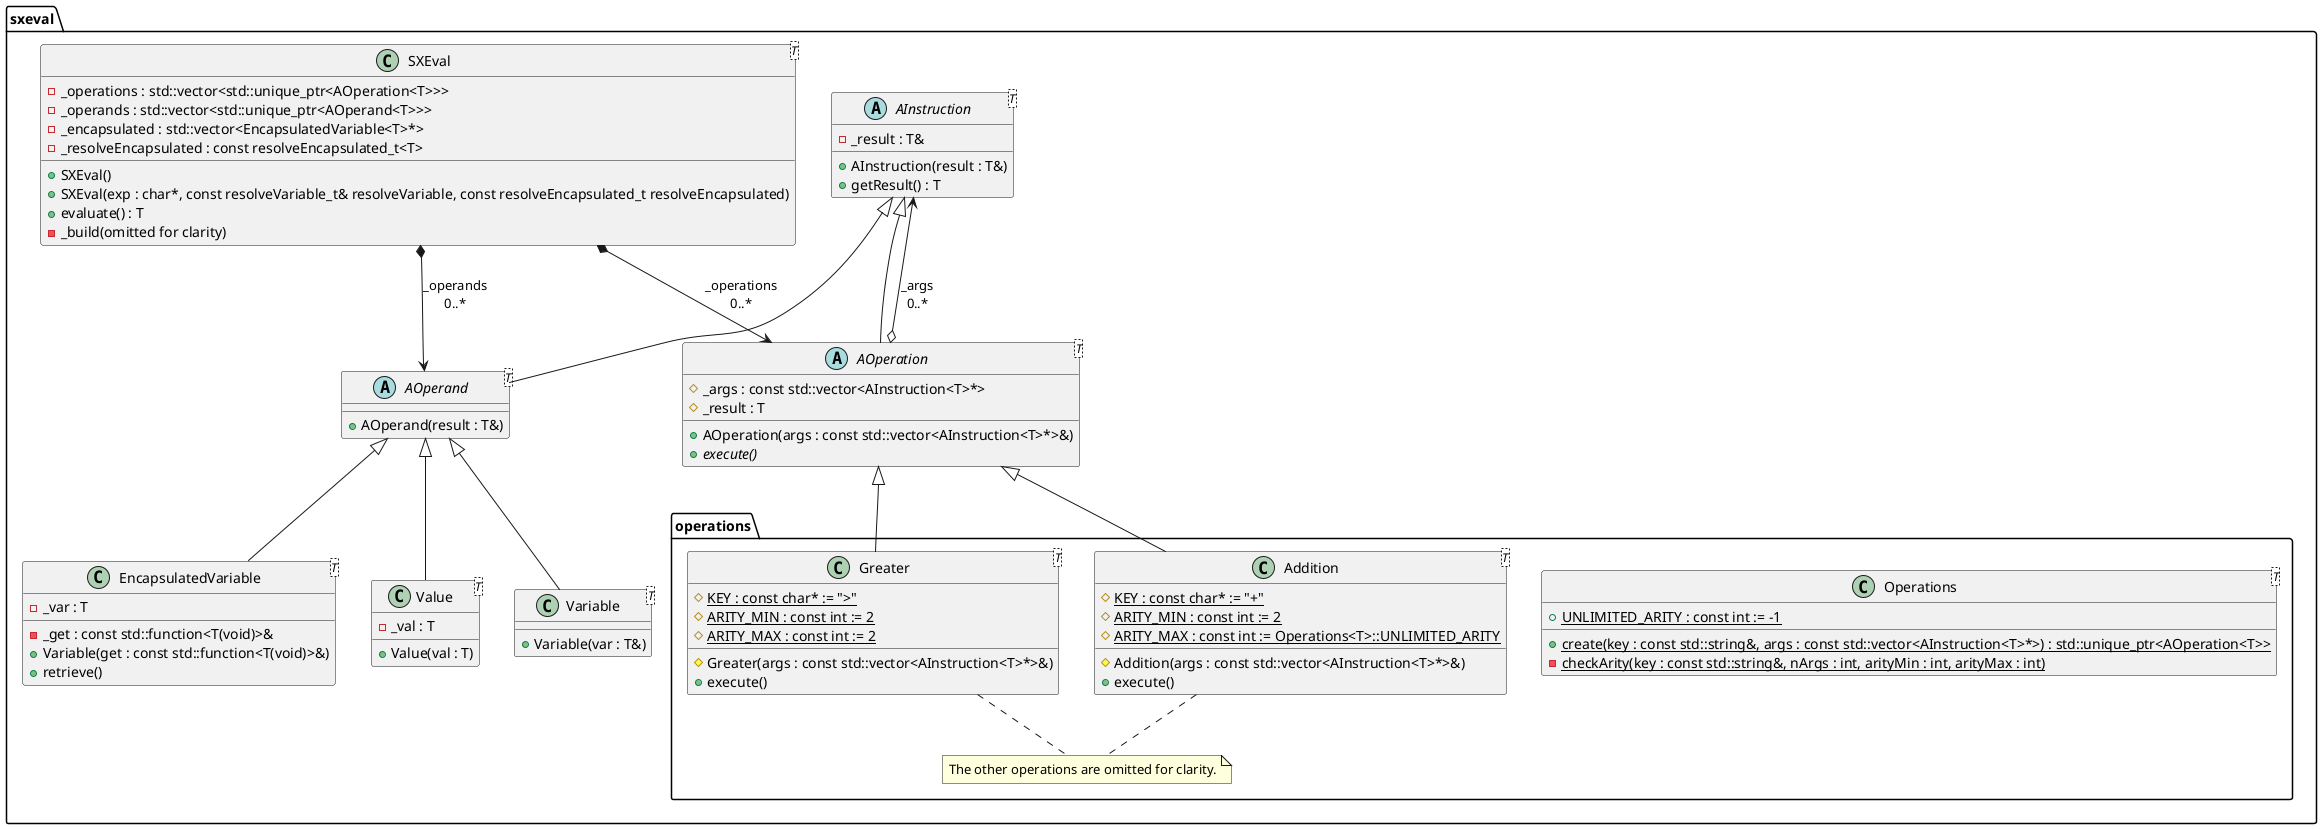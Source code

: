 @startuml

package sxeval {

    class SXEval<T> {
        -_operations : std::vector<std::unique_ptr<AOperation<T>>>
        -_operands : std::vector<std::unique_ptr<AOperand<T>>>
        -_encapsulated : std::vector<EncapsulatedVariable<T>*>
        -_resolveEncapsulated : const resolveEncapsulated_t<T>
        +SXEval()
        +SXEval(exp : char*, const resolveVariable_t& resolveVariable, const resolveEncapsulated_t resolveEncapsulated)
        +evaluate() : T
        -_build(omitted for clarity)
    }

    abstract class AInstruction<T> {
        -_result : T&
        +AInstruction(result : T&)
        +getResult() : T
    }

    abstract class AOperation<T> extends AInstruction {
        #_args : const std::vector<AInstruction<T>*>
        #_result : T
        +AOperation(args : const std::vector<AInstruction<T>*>&)
        +{abstract} execute()
    }

    abstract class AOperand<T> extends AInstruction {
        +AOperand(result : T&)
    }

    class Value<T> extends AOperand {
        -_val : T
        +Value(val : T)
    }

    class Variable<T> extends AOperand {
        +Variable(var : T&)
    }

    class EncapsulatedVariable<T> extends AOperand {
        -_var : T
        -_get : const std::function<T(void)>&
        +Variable(get : const std::function<T(void)>&)
        +retrieve()
    }

    package operations {

        class Operations<T> {
            +{static} UNLIMITED_ARITY : const int := -1
            +{static} create(key : const std::string&, args : const std::vector<AInstruction<T>*>) : std::unique_ptr<AOperation<T>>
            -{static} checkArity(key : const std::string&, nArgs : int, arityMin : int, arityMax : int)
        }

        class Addition<T> {
            #{static} KEY : const char* := "+"
            #{static} ARITY_MIN : const int := 2
            #{static} ARITY_MAX : const int := Operations<T>::UNLIMITED_ARITY
            #Addition(args : const std::vector<AInstruction<T>*>&)
            +execute()
        }

        class Greater<T> {
            #{static} KEY : const char* := ">"
            #{static} ARITY_MIN : const int := 2
            #{static} ARITY_MAX : const int := 2
            #Greater(args : const std::vector<AInstruction<T>*>&)
            +execute()
        }

        Addition -up-|> AOperation
        Greater -up-|> AOperation

        note "The other operations are omitted for clarity." as N
        Addition .. N
        Greater .. N

    }

    SXEval *--> AOperation : _operations\n0..*
    SXEval *--> AOperand : _operands\n0..*
    AOperation o-up-> AInstruction : _args\n0..*

}

@enduml
